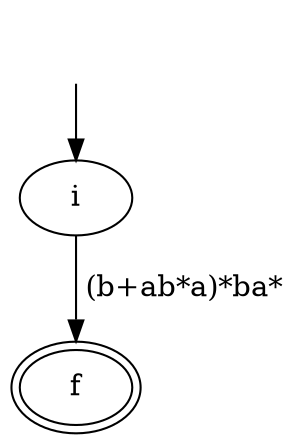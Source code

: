 digraph "AFER" {
    _nil0 [style="invis"]
    _nil0 -> i [label=""]
    i -> f [label=" (b+ab*a)*ba*"]
    f [peripheries=2]
}
